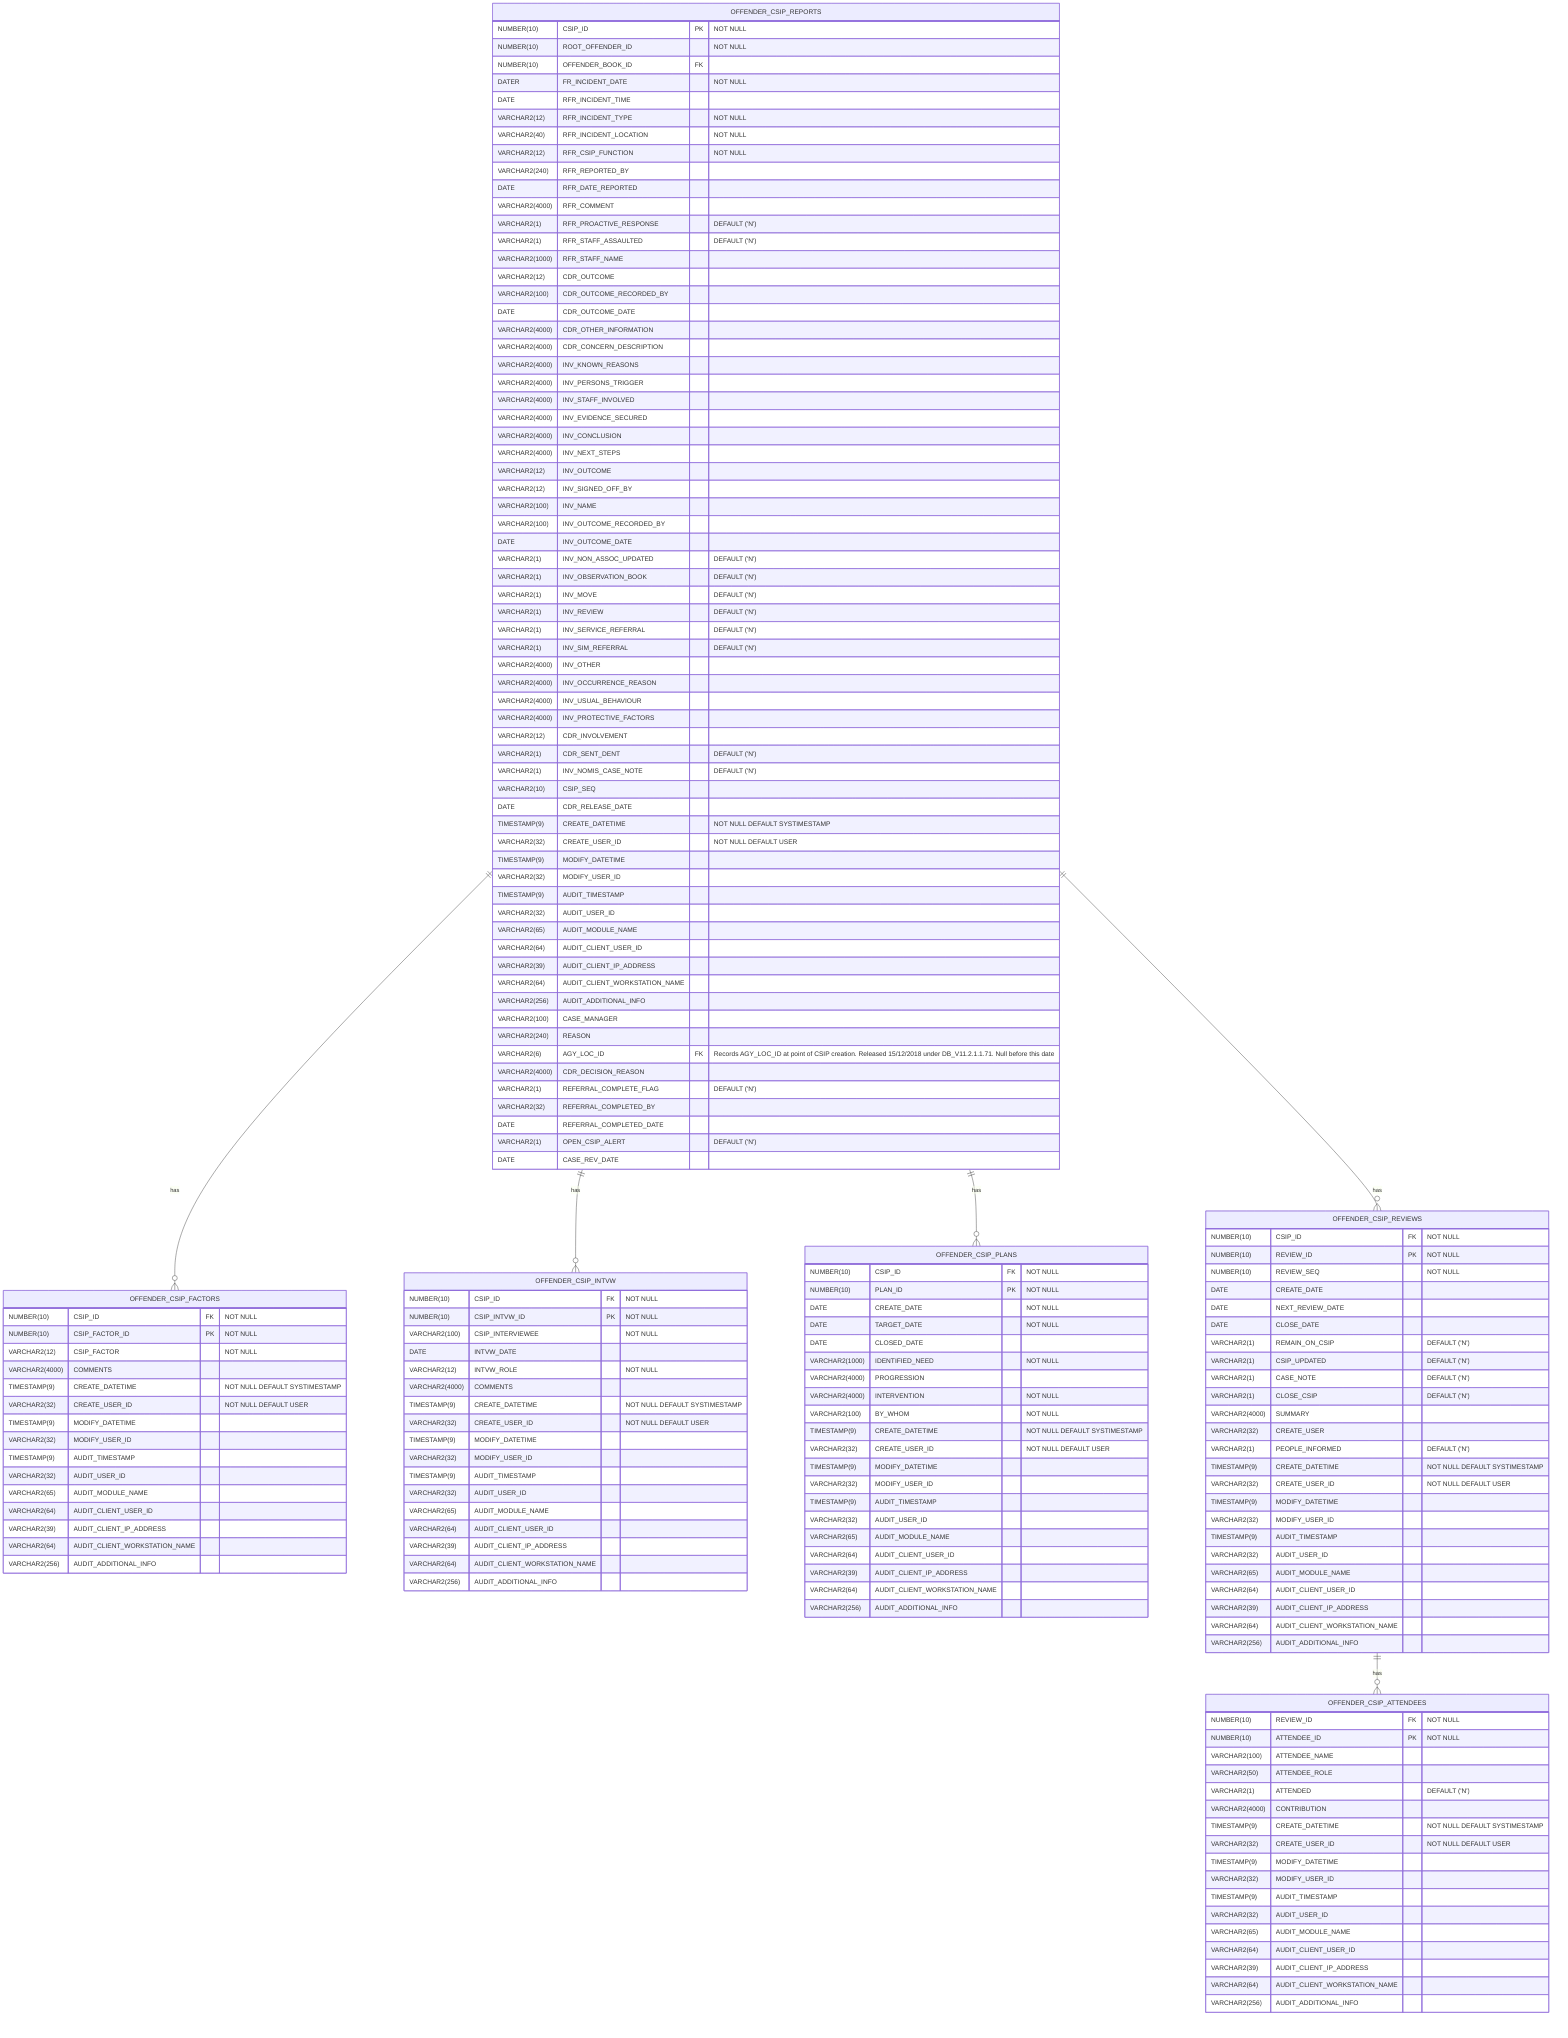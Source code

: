 erDiagram
    OFFENDER_CSIP_REPORTS ||--o{ OFFENDER_CSIP_FACTORS : has
    OFFENDER_CSIP_REPORTS ||--o{ OFFENDER_CSIP_INTVW : has
    OFFENDER_CSIP_REPORTS ||--o{ OFFENDER_CSIP_PLANS : has
    OFFENDER_CSIP_REPORTS ||--o{ OFFENDER_CSIP_REVIEWS : has
    OFFENDER_CSIP_REVIEWS ||--o{ OFFENDER_CSIP_ATTENDEES : has

OFFENDER_CSIP_REPORTS {
    NUMBER(10) CSIP_ID PK "NOT NULL"
    NUMBER(10) ROOT_OFFENDER_ID "NOT NULL"
    NUMBER(10) OFFENDER_BOOK_ID FK
    DATER FR_INCIDENT_DATE "NOT NULL"
    DATE RFR_INCIDENT_TIME
    VARCHAR2(12) RFR_INCIDENT_TYPE "NOT NULL"
    VARCHAR2(40) RFR_INCIDENT_LOCATION "NOT NULL"
    VARCHAR2(12) RFR_CSIP_FUNCTION "NOT NULL"
    VARCHAR2(240) RFR_REPORTED_BY
    DATE RFR_DATE_REPORTED
    VARCHAR2(4000) RFR_COMMENT
    VARCHAR2(1) RFR_PROACTIVE_RESPONSE "DEFAULT ('N')"
    VARCHAR2(1) RFR_STAFF_ASSAULTED "DEFAULT ('N')"
    VARCHAR2(1000) RFR_STAFF_NAME
    VARCHAR2(12) CDR_OUTCOME
    VARCHAR2(100) CDR_OUTCOME_RECORDED_BY
    DATE CDR_OUTCOME_DATE
    VARCHAR2(4000) CDR_OTHER_INFORMATION
    VARCHAR2(4000) CDR_CONCERN_DESCRIPTION
    VARCHAR2(4000) INV_KNOWN_REASONS
    VARCHAR2(4000) INV_PERSONS_TRIGGER
    VARCHAR2(4000) INV_STAFF_INVOLVED
    VARCHAR2(4000) INV_EVIDENCE_SECURED
    VARCHAR2(4000) INV_CONCLUSION
    VARCHAR2(4000) INV_NEXT_STEPS
    VARCHAR2(12) INV_OUTCOME
    VARCHAR2(12) INV_SIGNED_OFF_BY
    VARCHAR2(100) INV_NAME
    VARCHAR2(100) INV_OUTCOME_RECORDED_BY
    DATE INV_OUTCOME_DATE
    VARCHAR2(1) INV_NON_ASSOC_UPDATED "DEFAULT ('N')"
    VARCHAR2(1) INV_OBSERVATION_BOOK "DEFAULT ('N')"
    VARCHAR2(1) INV_MOVE "DEFAULT ('N')"
    VARCHAR2(1) INV_REVIEW "DEFAULT ('N')"
    VARCHAR2(1) INV_SERVICE_REFERRAL "DEFAULT ('N')"
    VARCHAR2(1) INV_SIM_REFERRAL "DEFAULT ('N')"
    VARCHAR2(4000) INV_OTHER
    VARCHAR2(4000) INV_OCCURRENCE_REASON
    VARCHAR2(4000) INV_USUAL_BEHAVIOUR
    VARCHAR2(4000) INV_PROTECTIVE_FACTORS
    VARCHAR2(12) CDR_INVOLVEMENT
    VARCHAR2(1) CDR_SENT_DENT "DEFAULT ('N')"
    VARCHAR2(1) INV_NOMIS_CASE_NOTE  "DEFAULT ('N')"
    VARCHAR2(10) CSIP_SEQ
    DATE CDR_RELEASE_DATE
    TIMESTAMP(9) CREATE_DATETIME "NOT NULL DEFAULT SYSTIMESTAMP"
    VARCHAR2(32) CREATE_USER_ID "NOT NULL DEFAULT USER"
    TIMESTAMP(9) MODIFY_DATETIME
    VARCHAR2(32) MODIFY_USER_ID
    TIMESTAMP(9) AUDIT_TIMESTAMP
    VARCHAR2(32) AUDIT_USER_ID
    VARCHAR2(65) AUDIT_MODULE_NAME
    VARCHAR2(64) AUDIT_CLIENT_USER_ID
    VARCHAR2(39) AUDIT_CLIENT_IP_ADDRESS
    VARCHAR2(64) AUDIT_CLIENT_WORKSTATION_NAME
    VARCHAR2(256) AUDIT_ADDITIONAL_INFO
    VARCHAR2(100) CASE_MANAGER
    VARCHAR2(240) REASON
    VARCHAR2(6) AGY_LOC_ID FK "Records AGY_LOC_ID at point of CSIP creation. Released 15/12/2018 under DB_V11.2.1.1.71. Null before this date"
    VARCHAR2(4000) CDR_DECISION_REASON
    VARCHAR2(1) REFERRAL_COMPLETE_FLAG "DEFAULT ('N')"
    VARCHAR2(32) REFERRAL_COMPLETED_BY
    DATE REFERRAL_COMPLETED_DATE
    VARCHAR2(1) OPEN_CSIP_ALERT "DEFAULT ('N')"
    DATE CASE_REV_DATE
}

OFFENDER_CSIP_FACTORS {
    NUMBER(10) CSIP_ID FK "NOT NULL"
    NUMBER(10) CSIP_FACTOR_ID PK "NOT NULL"
    VARCHAR2(12) CSIP_FACTOR "NOT NULL"
    VARCHAR2(4000) COMMENTS
    TIMESTAMP(9) CREATE_DATETIME "NOT NULL DEFAULT SYSTIMESTAMP"
    VARCHAR2(32) CREATE_USER_ID "NOT NULL DEFAULT USER"
    TIMESTAMP(9) MODIFY_DATETIME
    VARCHAR2(32) MODIFY_USER_ID
    TIMESTAMP(9) AUDIT_TIMESTAMP
    VARCHAR2(32) AUDIT_USER_ID
    VARCHAR2(65) AUDIT_MODULE_NAME
    VARCHAR2(64) AUDIT_CLIENT_USER_ID
    VARCHAR2(39) AUDIT_CLIENT_IP_ADDRESS
    VARCHAR2(64) AUDIT_CLIENT_WORKSTATION_NAME
    VARCHAR2(256) AUDIT_ADDITIONAL_INFO
}

OFFENDER_CSIP_INTVW {
    NUMBER(10) CSIP_ID FK "NOT NULL"
    NUMBER(10) CSIP_INTVW_ID PK "NOT NULL"
    VARCHAR2(100)  CSIP_INTERVIEWEE "NOT NULL"
    DATE INTVW_DATE
    VARCHAR2(12) INTVW_ROLE "NOT NULL"
    VARCHAR2(4000) COMMENTS
    TIMESTAMP(9) CREATE_DATETIME "NOT NULL DEFAULT SYSTIMESTAMP"
    VARCHAR2(32) CREATE_USER_ID "NOT NULL DEFAULT USER"
    TIMESTAMP(9) MODIFY_DATETIME
    VARCHAR2(32) MODIFY_USER_ID
    TIMESTAMP(9) AUDIT_TIMESTAMP
    VARCHAR2(32) AUDIT_USER_ID
    VARCHAR2(65) AUDIT_MODULE_NAME
    VARCHAR2(64) AUDIT_CLIENT_USER_ID
    VARCHAR2(39) AUDIT_CLIENT_IP_ADDRESS
    VARCHAR2(64) AUDIT_CLIENT_WORKSTATION_NAME
    VARCHAR2(256) AUDIT_ADDITIONAL_INFO
}

OFFENDER_CSIP_PLANS {
    NUMBER(10) CSIP_ID FK "NOT NULL"
    NUMBER(10) PLAN_ID PK "NOT NULL"
    DATE CREATE_DATE "NOT NULL"
    DATE TARGET_DATE "NOT NULL"
    DATE CLOSED_DATE
    VARCHAR2(1000) IDENTIFIED_NEED "NOT NULL"
    VARCHAR2(4000) PROGRESSION
    VARCHAR2(4000) INTERVENTION "NOT NULL"
    VARCHAR2(100) BY_WHOM "NOT NULL"
    TIMESTAMP(9) CREATE_DATETIME "NOT NULL DEFAULT SYSTIMESTAMP"
    VARCHAR2(32) CREATE_USER_ID "NOT NULL DEFAULT USER"
    TIMESTAMP(9) MODIFY_DATETIME
    VARCHAR2(32) MODIFY_USER_ID
    TIMESTAMP(9) AUDIT_TIMESTAMP
    VARCHAR2(32) AUDIT_USER_ID
    VARCHAR2(65) AUDIT_MODULE_NAME
    VARCHAR2(64) AUDIT_CLIENT_USER_ID
    VARCHAR2(39) AUDIT_CLIENT_IP_ADDRESS
    VARCHAR2(64) AUDIT_CLIENT_WORKSTATION_NAME
    VARCHAR2(256) AUDIT_ADDITIONAL_INFO
}

OFFENDER_CSIP_REVIEWS {
    NUMBER(10) CSIP_ID FK "NOT NULL"
    NUMBER(10) REVIEW_ID PK "NOT NULL"
    NUMBER(10) REVIEW_SEQ "NOT NULL"
    DATE CREATE_DATE
    DATE NEXT_REVIEW_DATE
    DATE CLOSE_DATE
    VARCHAR2(1) REMAIN_ON_CSIP "DEFAULT ('N')"
    VARCHAR2(1) CSIP_UPDATED "DEFAULT ('N')"
    VARCHAR2(1) CASE_NOTE "DEFAULT ('N')"
    VARCHAR2(1) CLOSE_CSIP "DEFAULT ('N')"
    VARCHAR2(4000) SUMMARY
    VARCHAR2(32) CREATE_USER
    VARCHAR2(1) PEOPLE_INFORMED "DEFAULT ('N')"
    TIMESTAMP(9) CREATE_DATETIME "NOT NULL DEFAULT SYSTIMESTAMP"
    VARCHAR2(32) CREATE_USER_ID "NOT NULL DEFAULT USER"
    TIMESTAMP(9) MODIFY_DATETIME
    VARCHAR2(32) MODIFY_USER_ID
    TIMESTAMP(9) AUDIT_TIMESTAMP
    VARCHAR2(32) AUDIT_USER_ID
    VARCHAR2(65) AUDIT_MODULE_NAME
    VARCHAR2(64) AUDIT_CLIENT_USER_ID
    VARCHAR2(39) AUDIT_CLIENT_IP_ADDRESS
    VARCHAR2(64) AUDIT_CLIENT_WORKSTATION_NAME
    VARCHAR2(256) AUDIT_ADDITIONAL_INFO
}

OFFENDER_CSIP_ATTENDEES {
    NUMBER(10) REVIEW_ID FK "NOT NULL"
    NUMBER(10) ATTENDEE_ID PK "NOT NULL"
    VARCHAR2(100) ATTENDEE_NAME
    VARCHAR2(50) ATTENDEE_ROLE
    VARCHAR2(1) ATTENDED "DEFAULT ('N')"
    VARCHAR2(4000) CONTRIBUTION
    TIMESTAMP(9) CREATE_DATETIME "NOT NULL DEFAULT SYSTIMESTAMP"
    VARCHAR2(32) CREATE_USER_ID "NOT NULL DEFAULT USER"
    TIMESTAMP(9) MODIFY_DATETIME
    VARCHAR2(32) MODIFY_USER_ID
    TIMESTAMP(9) AUDIT_TIMESTAMP
    VARCHAR2(32) AUDIT_USER_ID
    VARCHAR2(65) AUDIT_MODULE_NAME
    VARCHAR2(64) AUDIT_CLIENT_USER_ID
    VARCHAR2(39) AUDIT_CLIENT_IP_ADDRESS
    VARCHAR2(64) AUDIT_CLIENT_WORKSTATION_NAME
    VARCHAR2(256) AUDIT_ADDITIONAL_INFO
}